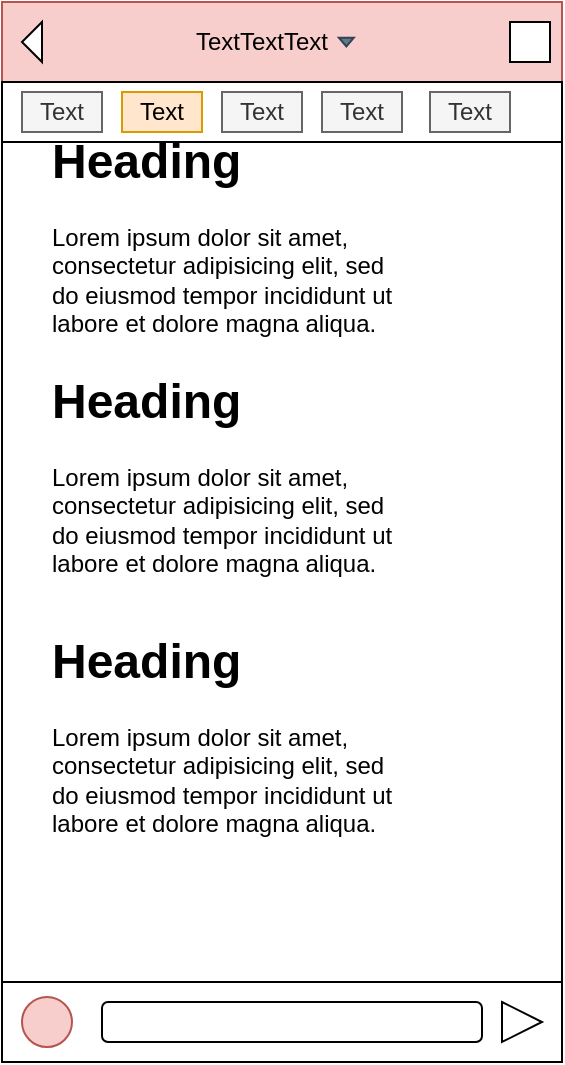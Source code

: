 <mxfile version="13.5.8" type="github">
  <diagram id="jb7PjQRoLkkpAWrVMl_4" name="Page-1">
    <mxGraphModel dx="1426" dy="1891" grid="1" gridSize="10" guides="1" tooltips="1" connect="1" arrows="1" fold="1" page="1" pageScale="1" pageWidth="827" pageHeight="1169" math="0" shadow="0">
      <root>
        <mxCell id="0" />
        <mxCell id="1" parent="0" />
        <mxCell id="UK1PmcyZP_VTq5YLoOB4-1" value="" style="rounded=0;whiteSpace=wrap;html=1;" vertex="1" parent="1">
          <mxGeometry x="140" y="-580" width="280" height="530" as="geometry" />
        </mxCell>
        <mxCell id="UK1PmcyZP_VTq5YLoOB4-2" value="" style="rounded=0;whiteSpace=wrap;html=1;" vertex="1" parent="1">
          <mxGeometry x="140" y="-90" width="280" height="40" as="geometry" />
        </mxCell>
        <mxCell id="UK1PmcyZP_VTq5YLoOB4-3" value="" style="rounded=0;whiteSpace=wrap;html=1;fillColor=#f8cecc;strokeColor=#b85450;" vertex="1" parent="1">
          <mxGeometry x="140" y="-580" width="280" height="40" as="geometry" />
        </mxCell>
        <mxCell id="UK1PmcyZP_VTq5YLoOB4-5" value="" style="triangle;whiteSpace=wrap;html=1;rotation=-180;" vertex="1" parent="1">
          <mxGeometry x="150" y="-570" width="10" height="20" as="geometry" />
        </mxCell>
        <mxCell id="UK1PmcyZP_VTq5YLoOB4-6" value="" style="whiteSpace=wrap;html=1;aspect=fixed;" vertex="1" parent="1">
          <mxGeometry x="394" y="-570" width="20" height="20" as="geometry" />
        </mxCell>
        <mxCell id="UK1PmcyZP_VTq5YLoOB4-7" value="TextTextText" style="text;html=1;strokeColor=none;fillColor=none;align=center;verticalAlign=middle;whiteSpace=wrap;rounded=0;" vertex="1" parent="1">
          <mxGeometry x="250" y="-570" width="40" height="20" as="geometry" />
        </mxCell>
        <mxCell id="UK1PmcyZP_VTq5YLoOB4-10" value="" style="ellipse;whiteSpace=wrap;html=1;aspect=fixed;fillColor=#f8cecc;strokeColor=#b85450;" vertex="1" parent="1">
          <mxGeometry x="150" y="-82.5" width="25" height="25" as="geometry" />
        </mxCell>
        <mxCell id="UK1PmcyZP_VTq5YLoOB4-11" value="" style="rounded=1;whiteSpace=wrap;html=1;" vertex="1" parent="1">
          <mxGeometry x="190" y="-80" width="190" height="20" as="geometry" />
        </mxCell>
        <mxCell id="UK1PmcyZP_VTq5YLoOB4-12" value="" style="triangle;whiteSpace=wrap;html=1;" vertex="1" parent="1">
          <mxGeometry x="390" y="-80" width="20" height="20" as="geometry" />
        </mxCell>
        <mxCell id="UK1PmcyZP_VTq5YLoOB4-13" value="&lt;h1&gt;Heading&lt;/h1&gt;&lt;p&gt;Lorem ipsum dolor sit amet, consectetur adipisicing elit, sed do eiusmod tempor incididunt ut labore et dolore magna aliqua.&lt;/p&gt;" style="text;html=1;strokeColor=none;fillColor=none;spacing=5;spacingTop=-20;whiteSpace=wrap;overflow=hidden;rounded=0;" vertex="1" parent="1">
          <mxGeometry x="160" y="-520" width="190" height="120" as="geometry" />
        </mxCell>
        <mxCell id="UK1PmcyZP_VTq5YLoOB4-14" value="&lt;h1&gt;Heading&lt;/h1&gt;&lt;p&gt;Lorem ipsum dolor sit amet, consectetur adipisicing elit, sed do eiusmod tempor incididunt ut labore et dolore magna aliqua.&lt;/p&gt;" style="text;html=1;strokeColor=none;fillColor=none;spacing=5;spacingTop=-20;whiteSpace=wrap;overflow=hidden;rounded=0;" vertex="1" parent="1">
          <mxGeometry x="160" y="-400" width="190" height="120" as="geometry" />
        </mxCell>
        <mxCell id="UK1PmcyZP_VTq5YLoOB4-15" value="&lt;h1&gt;Heading&lt;/h1&gt;&lt;p&gt;Lorem ipsum dolor sit amet, consectetur adipisicing elit, sed do eiusmod tempor incididunt ut labore et dolore magna aliqua.&lt;/p&gt;" style="text;html=1;strokeColor=none;fillColor=none;spacing=5;spacingTop=-20;whiteSpace=wrap;overflow=hidden;rounded=0;" vertex="1" parent="1">
          <mxGeometry x="160" y="-270" width="190" height="120" as="geometry" />
        </mxCell>
        <mxCell id="UK1PmcyZP_VTq5YLoOB4-16" value="" style="rounded=0;whiteSpace=wrap;html=1;" vertex="1" parent="1">
          <mxGeometry x="140" y="-540" width="280" height="30" as="geometry" />
        </mxCell>
        <mxCell id="UK1PmcyZP_VTq5YLoOB4-17" value="Text" style="text;html=1;strokeColor=#666666;fillColor=#f5f5f5;align=center;verticalAlign=middle;whiteSpace=wrap;rounded=0;fontColor=#333333;" vertex="1" parent="1">
          <mxGeometry x="150" y="-535" width="40" height="20" as="geometry" />
        </mxCell>
        <mxCell id="UK1PmcyZP_VTq5YLoOB4-18" value="Text" style="text;html=1;strokeColor=#d79b00;fillColor=#ffe6cc;align=center;verticalAlign=middle;whiteSpace=wrap;rounded=0;" vertex="1" parent="1">
          <mxGeometry x="200" y="-535" width="40" height="20" as="geometry" />
        </mxCell>
        <mxCell id="UK1PmcyZP_VTq5YLoOB4-19" value="Text" style="text;html=1;strokeColor=#666666;fillColor=#f5f5f5;align=center;verticalAlign=middle;whiteSpace=wrap;rounded=0;fontColor=#333333;" vertex="1" parent="1">
          <mxGeometry x="250" y="-535" width="40" height="20" as="geometry" />
        </mxCell>
        <mxCell id="UK1PmcyZP_VTq5YLoOB4-20" value="Text" style="text;html=1;strokeColor=#666666;fillColor=#f5f5f5;align=center;verticalAlign=middle;whiteSpace=wrap;rounded=0;fontColor=#333333;" vertex="1" parent="1">
          <mxGeometry x="300" y="-535" width="40" height="20" as="geometry" />
        </mxCell>
        <mxCell id="UK1PmcyZP_VTq5YLoOB4-21" value="Text" style="text;html=1;strokeColor=#666666;fillColor=#f5f5f5;align=center;verticalAlign=middle;whiteSpace=wrap;rounded=0;fontColor=#333333;" vertex="1" parent="1">
          <mxGeometry x="354" y="-535" width="40" height="20" as="geometry" />
        </mxCell>
        <mxCell id="UK1PmcyZP_VTq5YLoOB4-22" value="" style="triangle;whiteSpace=wrap;html=1;rotation=90;fillColor=#647687;strokeColor=#314354;fontColor=#ffffff;" vertex="1" parent="1">
          <mxGeometry x="310" y="-563.75" width="4.37" height="7.5" as="geometry" />
        </mxCell>
      </root>
    </mxGraphModel>
  </diagram>
</mxfile>
